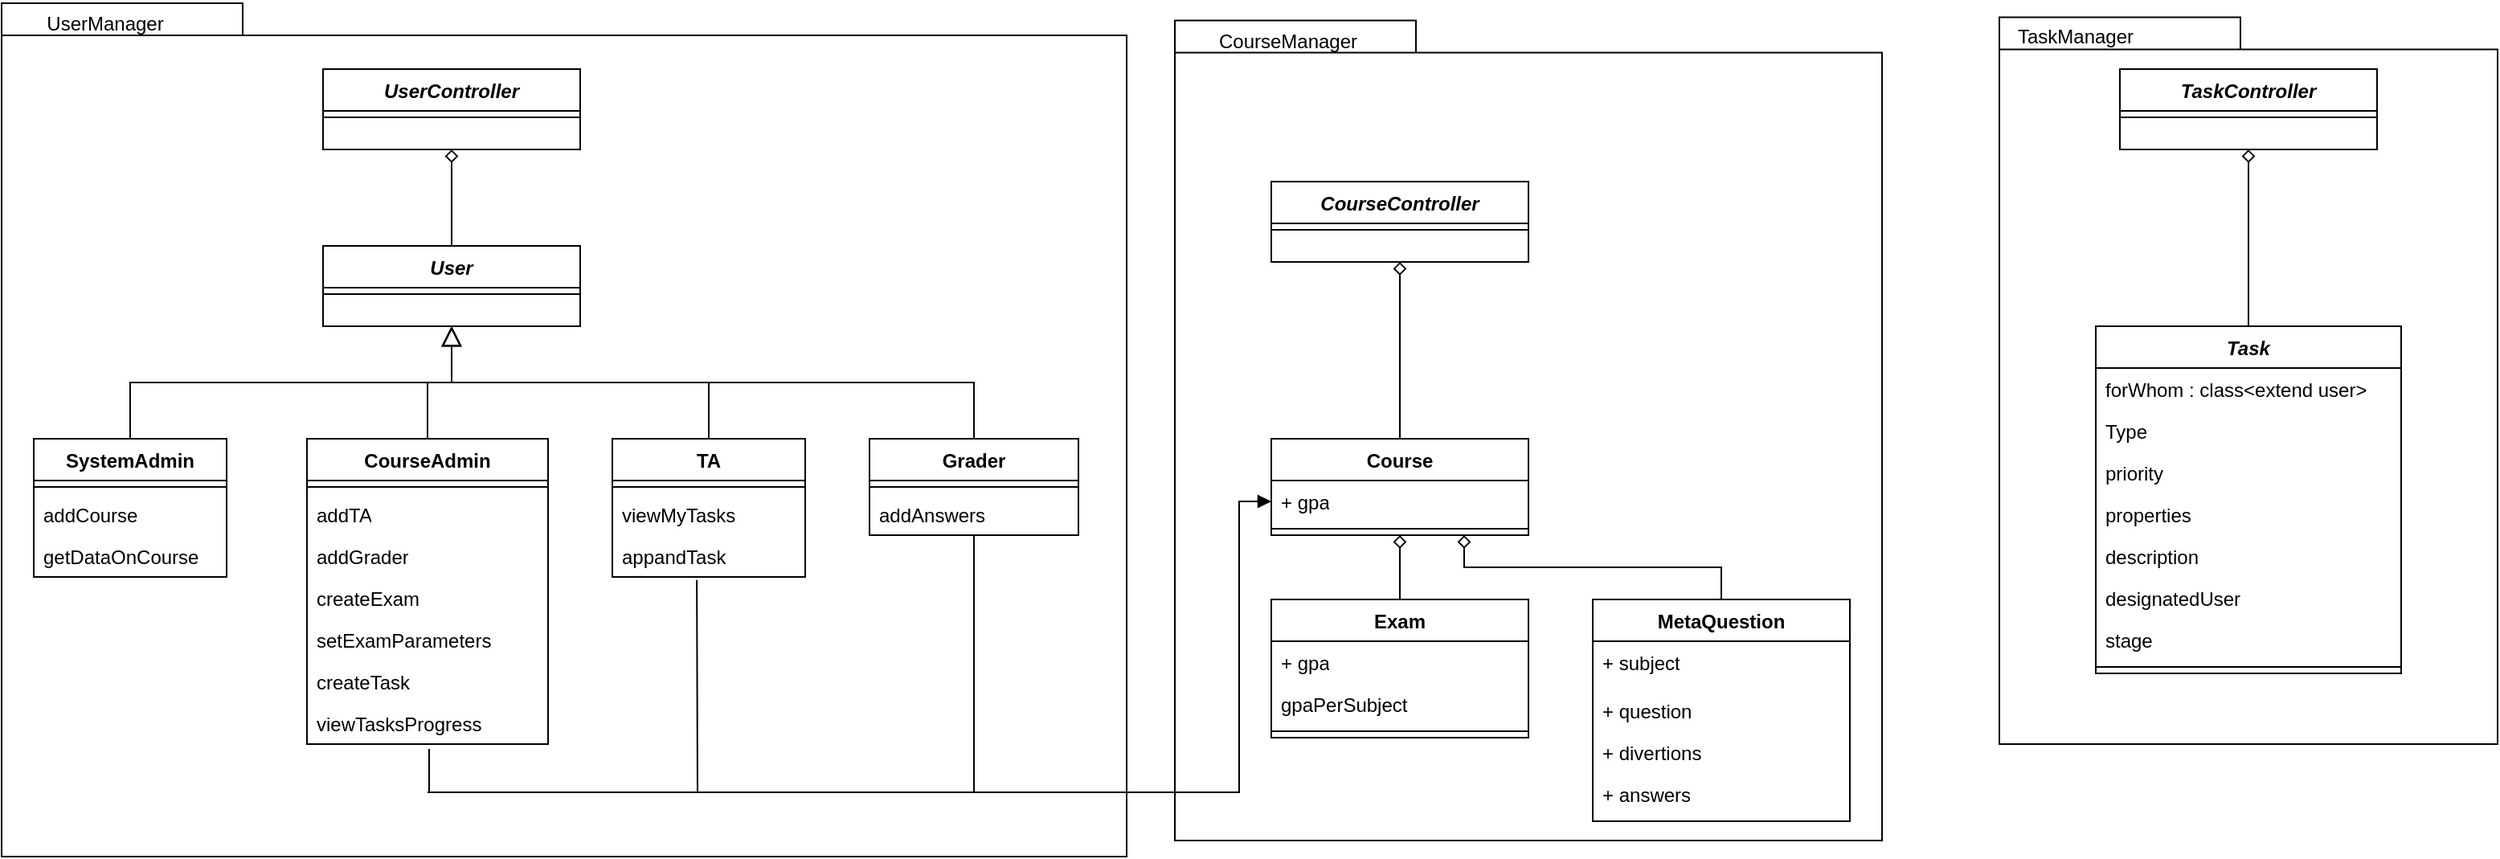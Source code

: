 <mxfile version="23.0.2" type="device" pages="2">
  <diagram id="C5RBs43oDa-KdzZeNtuy" name="Page-1">
    <mxGraphModel dx="1434" dy="844" grid="1" gridSize="10" guides="1" tooltips="1" connect="1" arrows="1" fold="1" page="1" pageScale="1" pageWidth="827" pageHeight="1169" math="0" shadow="0">
      <root>
        <object label="" id="WIyWlLk6GJQsqaUBKTNV-0">
          <mxCell />
        </object>
        <mxCell id="WIyWlLk6GJQsqaUBKTNV-1" parent="WIyWlLk6GJQsqaUBKTNV-0" />
        <mxCell id="y8KgEvvrJL2K4ze9Ujbw-13" value="" style="shape=folder;fontStyle=1;spacingTop=10;tabWidth=150;tabHeight=20;tabPosition=left;html=1;whiteSpace=wrap;" parent="WIyWlLk6GJQsqaUBKTNV-1" vertex="1">
          <mxGeometry x="1263" y="277.74" width="310" height="452.26" as="geometry" />
        </mxCell>
        <mxCell id="y8KgEvvrJL2K4ze9Ujbw-21" value="" style="shape=folder;fontStyle=1;spacingTop=10;tabWidth=150;tabHeight=20;tabPosition=left;html=1;whiteSpace=wrap;" parent="WIyWlLk6GJQsqaUBKTNV-1" vertex="1">
          <mxGeometry x="750" y="279.74" width="440" height="510.26" as="geometry" />
        </mxCell>
        <mxCell id="y8KgEvvrJL2K4ze9Ujbw-22" value="CourseManager" style="text;html=1;align=center;verticalAlign=middle;resizable=0;points=[];autosize=1;strokeColor=none;fillColor=none;" parent="WIyWlLk6GJQsqaUBKTNV-1" vertex="1">
          <mxGeometry x="764.999" y="277.74" width="110" height="30" as="geometry" />
        </mxCell>
        <mxCell id="y8KgEvvrJL2K4ze9Ujbw-14" value="TaskManager" style="text;html=1;align=center;verticalAlign=middle;resizable=0;points=[];autosize=1;strokeColor=none;fillColor=none;" parent="WIyWlLk6GJQsqaUBKTNV-1" vertex="1">
          <mxGeometry x="1259.999" y="274.74" width="100" height="30" as="geometry" />
        </mxCell>
        <mxCell id="y8KgEvvrJL2K4ze9Ujbw-9" value="" style="group" parent="WIyWlLk6GJQsqaUBKTNV-1" vertex="1" connectable="0">
          <mxGeometry x="20" y="267" width="700" height="533" as="geometry" />
        </mxCell>
        <mxCell id="y8KgEvvrJL2K4ze9Ujbw-6" value="" style="shape=folder;fontStyle=1;spacingTop=10;tabWidth=150;tabHeight=20;tabPosition=left;html=1;whiteSpace=wrap;" parent="y8KgEvvrJL2K4ze9Ujbw-9" vertex="1">
          <mxGeometry y="1.943" width="700" height="531.057" as="geometry" />
        </mxCell>
        <mxCell id="y8KgEvvrJL2K4ze9Ujbw-7" value="UserManager" style="text;html=1;align=center;verticalAlign=middle;resizable=0;points=[];autosize=1;strokeColor=none;fillColor=none;" parent="y8KgEvvrJL2K4ze9Ujbw-9" vertex="1">
          <mxGeometry x="14.189" width="100" height="30" as="geometry" />
        </mxCell>
        <mxCell id="zkfFHV4jXpPFQw0GAbJ--0" value="User" style="swimlane;fontStyle=3;align=center;verticalAlign=top;childLayout=stackLayout;horizontal=1;startSize=26;horizontalStack=0;resizeParent=1;resizeLast=0;collapsible=1;marginBottom=0;rounded=0;shadow=0;strokeWidth=1;" parent="WIyWlLk6GJQsqaUBKTNV-1" vertex="1">
          <mxGeometry x="220" y="420" width="160" height="50" as="geometry">
            <mxRectangle x="230" y="140" width="160" height="26" as="alternateBounds" />
          </mxGeometry>
        </mxCell>
        <mxCell id="zkfFHV4jXpPFQw0GAbJ--4" value="" style="line;html=1;strokeWidth=1;align=left;verticalAlign=middle;spacingTop=-1;spacingLeft=3;spacingRight=3;rotatable=0;labelPosition=right;points=[];portConstraint=eastwest;" parent="zkfFHV4jXpPFQw0GAbJ--0" vertex="1">
          <mxGeometry y="26" width="160" height="8" as="geometry" />
        </mxCell>
        <mxCell id="zkfFHV4jXpPFQw0GAbJ--6" value="TA" style="swimlane;fontStyle=1;align=center;verticalAlign=top;childLayout=stackLayout;horizontal=1;startSize=26;horizontalStack=0;resizeParent=1;resizeLast=0;collapsible=1;marginBottom=0;rounded=0;shadow=0;strokeWidth=1;" parent="WIyWlLk6GJQsqaUBKTNV-1" vertex="1">
          <mxGeometry x="400" y="540" width="120" height="86" as="geometry">
            <mxRectangle x="130" y="380" width="160" height="26" as="alternateBounds" />
          </mxGeometry>
        </mxCell>
        <mxCell id="zkfFHV4jXpPFQw0GAbJ--9" value="" style="line;html=1;strokeWidth=1;align=left;verticalAlign=middle;spacingTop=-1;spacingLeft=3;spacingRight=3;rotatable=0;labelPosition=right;points=[];portConstraint=eastwest;" parent="zkfFHV4jXpPFQw0GAbJ--6" vertex="1">
          <mxGeometry y="26" width="120" height="8" as="geometry" />
        </mxCell>
        <mxCell id="rghRbFZaMU8jZDqCkPVL-24" value="viewMyTasks" style="text;strokeColor=none;fillColor=none;align=left;verticalAlign=top;spacingLeft=4;spacingRight=4;overflow=hidden;rotatable=0;points=[[0,0.5],[1,0.5]];portConstraint=eastwest;whiteSpace=wrap;html=1;" parent="zkfFHV4jXpPFQw0GAbJ--6" vertex="1">
          <mxGeometry y="34" width="120" height="26" as="geometry" />
        </mxCell>
        <mxCell id="rghRbFZaMU8jZDqCkPVL-25" value="appandTask" style="text;strokeColor=none;fillColor=none;align=left;verticalAlign=top;spacingLeft=4;spacingRight=4;overflow=hidden;rotatable=0;points=[[0,0.5],[1,0.5]];portConstraint=eastwest;whiteSpace=wrap;html=1;" parent="zkfFHV4jXpPFQw0GAbJ--6" vertex="1">
          <mxGeometry y="60" width="120" height="26" as="geometry" />
        </mxCell>
        <mxCell id="zkfFHV4jXpPFQw0GAbJ--12" value="" style="endArrow=block;endSize=10;endFill=0;shadow=0;strokeWidth=1;rounded=0;edgeStyle=elbowEdgeStyle;elbow=vertical;" parent="WIyWlLk6GJQsqaUBKTNV-1" source="zkfFHV4jXpPFQw0GAbJ--6" target="zkfFHV4jXpPFQw0GAbJ--0" edge="1">
          <mxGeometry width="160" relative="1" as="geometry">
            <mxPoint x="200" y="503" as="sourcePoint" />
            <mxPoint x="200" y="503" as="targetPoint" />
          </mxGeometry>
        </mxCell>
        <mxCell id="zkfFHV4jXpPFQw0GAbJ--13" value="SystemAdmin" style="swimlane;fontStyle=1;align=center;verticalAlign=top;childLayout=stackLayout;horizontal=1;startSize=26;horizontalStack=0;resizeParent=1;resizeLast=0;collapsible=1;marginBottom=0;rounded=0;shadow=0;strokeWidth=1;" parent="WIyWlLk6GJQsqaUBKTNV-1" vertex="1">
          <mxGeometry x="40" y="540" width="120" height="86" as="geometry">
            <mxRectangle x="340" y="380" width="170" height="26" as="alternateBounds" />
          </mxGeometry>
        </mxCell>
        <mxCell id="zkfFHV4jXpPFQw0GAbJ--15" value="" style="line;html=1;strokeWidth=1;align=left;verticalAlign=middle;spacingTop=-1;spacingLeft=3;spacingRight=3;rotatable=0;labelPosition=right;points=[];portConstraint=eastwest;" parent="zkfFHV4jXpPFQw0GAbJ--13" vertex="1">
          <mxGeometry y="26" width="120" height="8" as="geometry" />
        </mxCell>
        <mxCell id="rghRbFZaMU8jZDqCkPVL-10" value="addCourse" style="text;strokeColor=none;fillColor=none;align=left;verticalAlign=top;spacingLeft=4;spacingRight=4;overflow=hidden;rotatable=0;points=[[0,0.5],[1,0.5]];portConstraint=eastwest;whiteSpace=wrap;html=1;" parent="zkfFHV4jXpPFQw0GAbJ--13" vertex="1">
          <mxGeometry y="34" width="120" height="26" as="geometry" />
        </mxCell>
        <mxCell id="rghRbFZaMU8jZDqCkPVL-22" value="getDataOnCourse" style="text;strokeColor=none;fillColor=none;align=left;verticalAlign=top;spacingLeft=4;spacingRight=4;overflow=hidden;rotatable=0;points=[[0,0.5],[1,0.5]];portConstraint=eastwest;whiteSpace=wrap;html=1;" parent="zkfFHV4jXpPFQw0GAbJ--13" vertex="1">
          <mxGeometry y="60" width="120" height="26" as="geometry" />
        </mxCell>
        <mxCell id="zkfFHV4jXpPFQw0GAbJ--16" value="" style="endArrow=block;endSize=10;endFill=0;shadow=0;strokeWidth=1;rounded=0;edgeStyle=elbowEdgeStyle;elbow=vertical;" parent="WIyWlLk6GJQsqaUBKTNV-1" source="zkfFHV4jXpPFQw0GAbJ--13" target="zkfFHV4jXpPFQw0GAbJ--0" edge="1">
          <mxGeometry width="160" relative="1" as="geometry">
            <mxPoint x="210" y="673" as="sourcePoint" />
            <mxPoint x="310" y="571" as="targetPoint" />
          </mxGeometry>
        </mxCell>
        <mxCell id="rghRbFZaMU8jZDqCkPVL-0" value="CourseAdmin" style="swimlane;fontStyle=1;align=center;verticalAlign=top;childLayout=stackLayout;horizontal=1;startSize=26;horizontalStack=0;resizeParent=1;resizeLast=0;collapsible=1;marginBottom=0;rounded=0;shadow=0;strokeWidth=1;" parent="WIyWlLk6GJQsqaUBKTNV-1" vertex="1">
          <mxGeometry x="210" y="540" width="150" height="190" as="geometry">
            <mxRectangle x="340" y="380" width="170" height="26" as="alternateBounds" />
          </mxGeometry>
        </mxCell>
        <mxCell id="rghRbFZaMU8jZDqCkPVL-1" value="" style="line;html=1;strokeWidth=1;align=left;verticalAlign=middle;spacingTop=-1;spacingLeft=3;spacingRight=3;rotatable=0;labelPosition=right;points=[];portConstraint=eastwest;" parent="rghRbFZaMU8jZDqCkPVL-0" vertex="1">
          <mxGeometry y="26" width="150" height="8" as="geometry" />
        </mxCell>
        <mxCell id="rghRbFZaMU8jZDqCkPVL-11" value="addTA" style="text;strokeColor=none;fillColor=none;align=left;verticalAlign=top;spacingLeft=4;spacingRight=4;overflow=hidden;rotatable=0;points=[[0,0.5],[1,0.5]];portConstraint=eastwest;whiteSpace=wrap;html=1;" parent="rghRbFZaMU8jZDqCkPVL-0" vertex="1">
          <mxGeometry y="34" width="150" height="26" as="geometry" />
        </mxCell>
        <mxCell id="rghRbFZaMU8jZDqCkPVL-13" value="addGrader" style="text;strokeColor=none;fillColor=none;align=left;verticalAlign=top;spacingLeft=4;spacingRight=4;overflow=hidden;rotatable=0;points=[[0,0.5],[1,0.5]];portConstraint=eastwest;whiteSpace=wrap;html=1;" parent="rghRbFZaMU8jZDqCkPVL-0" vertex="1">
          <mxGeometry y="60" width="150" height="26" as="geometry" />
        </mxCell>
        <mxCell id="rghRbFZaMU8jZDqCkPVL-14" value="createExam" style="text;strokeColor=none;fillColor=none;align=left;verticalAlign=top;spacingLeft=4;spacingRight=4;overflow=hidden;rotatable=0;points=[[0,0.5],[1,0.5]];portConstraint=eastwest;whiteSpace=wrap;html=1;" parent="rghRbFZaMU8jZDqCkPVL-0" vertex="1">
          <mxGeometry y="86" width="150" height="26" as="geometry" />
        </mxCell>
        <mxCell id="rghRbFZaMU8jZDqCkPVL-20" value="setExamParameters" style="text;strokeColor=none;fillColor=none;align=left;verticalAlign=top;spacingLeft=4;spacingRight=4;overflow=hidden;rotatable=0;points=[[0,0.5],[1,0.5]];portConstraint=eastwest;whiteSpace=wrap;html=1;" parent="rghRbFZaMU8jZDqCkPVL-0" vertex="1">
          <mxGeometry y="112" width="150" height="26" as="geometry" />
        </mxCell>
        <mxCell id="rghRbFZaMU8jZDqCkPVL-21" value="createTask" style="text;strokeColor=none;fillColor=none;align=left;verticalAlign=top;spacingLeft=4;spacingRight=4;overflow=hidden;rotatable=0;points=[[0,0.5],[1,0.5]];portConstraint=eastwest;whiteSpace=wrap;html=1;" parent="rghRbFZaMU8jZDqCkPVL-0" vertex="1">
          <mxGeometry y="138" width="150" height="26" as="geometry" />
        </mxCell>
        <mxCell id="rghRbFZaMU8jZDqCkPVL-47" value="viewTasksProgress" style="text;strokeColor=none;fillColor=none;align=left;verticalAlign=top;spacingLeft=4;spacingRight=4;overflow=hidden;rotatable=0;points=[[0,0.5],[1,0.5]];portConstraint=eastwest;whiteSpace=wrap;html=1;" parent="rghRbFZaMU8jZDqCkPVL-0" vertex="1">
          <mxGeometry y="164" width="150" height="26" as="geometry" />
        </mxCell>
        <mxCell id="y8KgEvvrJL2K4ze9Ujbw-11" style="edgeStyle=orthogonalEdgeStyle;rounded=0;orthogonalLoop=1;jettySize=auto;html=1;endArrow=none;endFill=0;" parent="WIyWlLk6GJQsqaUBKTNV-1" source="rghRbFZaMU8jZDqCkPVL-2" edge="1">
          <mxGeometry relative="1" as="geometry">
            <mxPoint x="625" y="760" as="targetPoint" />
          </mxGeometry>
        </mxCell>
        <mxCell id="rghRbFZaMU8jZDqCkPVL-2" value="Grader" style="swimlane;fontStyle=1;align=center;verticalAlign=top;childLayout=stackLayout;horizontal=1;startSize=26;horizontalStack=0;resizeParent=1;resizeLast=0;collapsible=1;marginBottom=0;rounded=0;shadow=0;strokeWidth=1;" parent="WIyWlLk6GJQsqaUBKTNV-1" vertex="1">
          <mxGeometry x="560" y="540" width="130" height="60" as="geometry">
            <mxRectangle x="130" y="380" width="160" height="26" as="alternateBounds" />
          </mxGeometry>
        </mxCell>
        <mxCell id="rghRbFZaMU8jZDqCkPVL-3" value="" style="line;html=1;strokeWidth=1;align=left;verticalAlign=middle;spacingTop=-1;spacingLeft=3;spacingRight=3;rotatable=0;labelPosition=right;points=[];portConstraint=eastwest;" parent="rghRbFZaMU8jZDqCkPVL-2" vertex="1">
          <mxGeometry y="26" width="130" height="8" as="geometry" />
        </mxCell>
        <mxCell id="rghRbFZaMU8jZDqCkPVL-26" value="addAnswers" style="text;strokeColor=none;fillColor=none;align=left;verticalAlign=top;spacingLeft=4;spacingRight=4;overflow=hidden;rotatable=0;points=[[0,0.5],[1,0.5]];portConstraint=eastwest;whiteSpace=wrap;html=1;" parent="rghRbFZaMU8jZDqCkPVL-2" vertex="1">
          <mxGeometry y="34" width="130" height="26" as="geometry" />
        </mxCell>
        <mxCell id="rghRbFZaMU8jZDqCkPVL-4" value="" style="endArrow=block;endSize=10;endFill=0;shadow=0;strokeWidth=1;rounded=0;edgeStyle=elbowEdgeStyle;elbow=vertical;exitX=0.5;exitY=0;exitDx=0;exitDy=0;" parent="WIyWlLk6GJQsqaUBKTNV-1" source="rghRbFZaMU8jZDqCkPVL-2" edge="1">
          <mxGeometry width="160" relative="1" as="geometry">
            <mxPoint x="460" y="540" as="sourcePoint" />
            <mxPoint x="300" y="470" as="targetPoint" />
          </mxGeometry>
        </mxCell>
        <mxCell id="rghRbFZaMU8jZDqCkPVL-5" value="" style="endArrow=block;endSize=10;endFill=0;shadow=0;strokeWidth=1;rounded=0;edgeStyle=elbowEdgeStyle;elbow=vertical;exitX=0.5;exitY=0;exitDx=0;exitDy=0;" parent="WIyWlLk6GJQsqaUBKTNV-1" source="rghRbFZaMU8jZDqCkPVL-0" edge="1">
          <mxGeometry width="160" relative="1" as="geometry">
            <mxPoint x="635" y="550" as="sourcePoint" />
            <mxPoint x="300" y="470" as="targetPoint" />
          </mxGeometry>
        </mxCell>
        <mxCell id="rghRbFZaMU8jZDqCkPVL-16" value="Course" style="swimlane;fontStyle=1;align=center;verticalAlign=top;childLayout=stackLayout;horizontal=1;startSize=26;horizontalStack=0;resizeParent=1;resizeParentMax=0;resizeLast=0;collapsible=1;marginBottom=0;whiteSpace=wrap;html=1;" parent="WIyWlLk6GJQsqaUBKTNV-1" vertex="1">
          <mxGeometry x="810" y="540" width="160" height="60" as="geometry" />
        </mxCell>
        <mxCell id="rghRbFZaMU8jZDqCkPVL-23" value="+ gpa" style="text;strokeColor=none;fillColor=none;align=left;verticalAlign=top;spacingLeft=4;spacingRight=4;overflow=hidden;rotatable=0;points=[[0,0.5],[1,0.5]];portConstraint=eastwest;whiteSpace=wrap;html=1;" parent="rghRbFZaMU8jZDqCkPVL-16" vertex="1">
          <mxGeometry y="26" width="160" height="26" as="geometry" />
        </mxCell>
        <mxCell id="rghRbFZaMU8jZDqCkPVL-18" value="" style="line;strokeWidth=1;fillColor=none;align=left;verticalAlign=middle;spacingTop=-1;spacingLeft=3;spacingRight=3;rotatable=0;labelPosition=right;points=[];portConstraint=eastwest;strokeColor=inherit;" parent="rghRbFZaMU8jZDqCkPVL-16" vertex="1">
          <mxGeometry y="52" width="160" height="8" as="geometry" />
        </mxCell>
        <mxCell id="rghRbFZaMU8jZDqCkPVL-28" value="" style="endArrow=block;html=1;rounded=0;exitX=0.5;exitY=1.115;exitDx=0;exitDy=0;exitPerimeter=0;endFill=1;entryX=0;entryY=0.5;entryDx=0;entryDy=0;" parent="WIyWlLk6GJQsqaUBKTNV-1" target="rghRbFZaMU8jZDqCkPVL-23" edge="1">
          <mxGeometry width="50" height="50" relative="1" as="geometry">
            <mxPoint x="286" y="732.99" as="sourcePoint" />
            <mxPoint x="861" y="330" as="targetPoint" />
            <Array as="points">
              <mxPoint x="286" y="760" />
              <mxPoint x="790" y="760" />
              <mxPoint x="790" y="579" />
            </Array>
          </mxGeometry>
        </mxCell>
        <mxCell id="rghRbFZaMU8jZDqCkPVL-29" value="Exam" style="swimlane;fontStyle=1;align=center;verticalAlign=top;childLayout=stackLayout;horizontal=1;startSize=26;horizontalStack=0;resizeParent=1;resizeParentMax=0;resizeLast=0;collapsible=1;marginBottom=0;whiteSpace=wrap;html=1;" parent="WIyWlLk6GJQsqaUBKTNV-1" vertex="1">
          <mxGeometry x="810" y="640" width="160" height="86" as="geometry" />
        </mxCell>
        <mxCell id="rghRbFZaMU8jZDqCkPVL-30" value="+ gpa" style="text;strokeColor=none;fillColor=none;align=left;verticalAlign=top;spacingLeft=4;spacingRight=4;overflow=hidden;rotatable=0;points=[[0,0.5],[1,0.5]];portConstraint=eastwest;whiteSpace=wrap;html=1;" parent="rghRbFZaMU8jZDqCkPVL-29" vertex="1">
          <mxGeometry y="26" width="160" height="26" as="geometry" />
        </mxCell>
        <mxCell id="rghRbFZaMU8jZDqCkPVL-48" value="gpaPerSubject" style="text;strokeColor=none;fillColor=none;align=left;verticalAlign=top;spacingLeft=4;spacingRight=4;overflow=hidden;rotatable=0;points=[[0,0.5],[1,0.5]];portConstraint=eastwest;whiteSpace=wrap;html=1;" parent="rghRbFZaMU8jZDqCkPVL-29" vertex="1">
          <mxGeometry y="52" width="160" height="26" as="geometry" />
        </mxCell>
        <mxCell id="rghRbFZaMU8jZDqCkPVL-31" value="" style="line;strokeWidth=1;fillColor=none;align=left;verticalAlign=middle;spacingTop=-1;spacingLeft=3;spacingRight=3;rotatable=0;labelPosition=right;points=[];portConstraint=eastwest;strokeColor=inherit;" parent="rghRbFZaMU8jZDqCkPVL-29" vertex="1">
          <mxGeometry y="78" width="160" height="8" as="geometry" />
        </mxCell>
        <mxCell id="rghRbFZaMU8jZDqCkPVL-35" value="" style="endArrow=diamond;html=1;rounded=0;entryX=0.5;entryY=1;entryDx=0;entryDy=0;endFill=0;exitX=0.5;exitY=0;exitDx=0;exitDy=0;" parent="WIyWlLk6GJQsqaUBKTNV-1" source="rghRbFZaMU8jZDqCkPVL-29" target="rghRbFZaMU8jZDqCkPVL-16" edge="1">
          <mxGeometry width="50" height="50" relative="1" as="geometry">
            <mxPoint x="120" y="830" as="sourcePoint" />
            <mxPoint x="400" y="690" as="targetPoint" />
          </mxGeometry>
        </mxCell>
        <mxCell id="rghRbFZaMU8jZDqCkPVL-36" value="Task" style="swimlane;fontStyle=3;align=center;verticalAlign=top;childLayout=stackLayout;horizontal=1;startSize=26;horizontalStack=0;resizeParent=1;resizeLast=0;collapsible=1;marginBottom=0;rounded=0;shadow=0;strokeWidth=1;" parent="WIyWlLk6GJQsqaUBKTNV-1" vertex="1">
          <mxGeometry x="1323" y="470" width="190" height="216" as="geometry">
            <mxRectangle x="230" y="140" width="160" height="26" as="alternateBounds" />
          </mxGeometry>
        </mxCell>
        <mxCell id="rghRbFZaMU8jZDqCkPVL-40" value="forWhom : class&amp;lt;extend user&amp;gt;" style="text;strokeColor=none;fillColor=none;align=left;verticalAlign=top;spacingLeft=4;spacingRight=4;overflow=hidden;rotatable=0;points=[[0,0.5],[1,0.5]];portConstraint=eastwest;whiteSpace=wrap;html=1;" parent="rghRbFZaMU8jZDqCkPVL-36" vertex="1">
          <mxGeometry y="26" width="190" height="26" as="geometry" />
        </mxCell>
        <mxCell id="rghRbFZaMU8jZDqCkPVL-41" value="Type" style="text;strokeColor=none;fillColor=none;align=left;verticalAlign=top;spacingLeft=4;spacingRight=4;overflow=hidden;rotatable=0;points=[[0,0.5],[1,0.5]];portConstraint=eastwest;whiteSpace=wrap;html=1;" parent="rghRbFZaMU8jZDqCkPVL-36" vertex="1">
          <mxGeometry y="52" width="190" height="26" as="geometry" />
        </mxCell>
        <mxCell id="rghRbFZaMU8jZDqCkPVL-42" value="priority" style="text;strokeColor=none;fillColor=none;align=left;verticalAlign=top;spacingLeft=4;spacingRight=4;overflow=hidden;rotatable=0;points=[[0,0.5],[1,0.5]];portConstraint=eastwest;whiteSpace=wrap;html=1;" parent="rghRbFZaMU8jZDqCkPVL-36" vertex="1">
          <mxGeometry y="78" width="190" height="26" as="geometry" />
        </mxCell>
        <mxCell id="rghRbFZaMU8jZDqCkPVL-43" value="properties" style="text;strokeColor=none;fillColor=none;align=left;verticalAlign=top;spacingLeft=4;spacingRight=4;overflow=hidden;rotatable=0;points=[[0,0.5],[1,0.5]];portConstraint=eastwest;whiteSpace=wrap;html=1;" parent="rghRbFZaMU8jZDqCkPVL-36" vertex="1">
          <mxGeometry y="104" width="190" height="26" as="geometry" />
        </mxCell>
        <mxCell id="rghRbFZaMU8jZDqCkPVL-44" value="description" style="text;strokeColor=none;fillColor=none;align=left;verticalAlign=top;spacingLeft=4;spacingRight=4;overflow=hidden;rotatable=0;points=[[0,0.5],[1,0.5]];portConstraint=eastwest;whiteSpace=wrap;html=1;" parent="rghRbFZaMU8jZDqCkPVL-36" vertex="1">
          <mxGeometry y="130" width="190" height="26" as="geometry" />
        </mxCell>
        <mxCell id="rghRbFZaMU8jZDqCkPVL-45" value="designatedUser" style="text;strokeColor=none;fillColor=none;align=left;verticalAlign=top;spacingLeft=4;spacingRight=4;overflow=hidden;rotatable=0;points=[[0,0.5],[1,0.5]];portConstraint=eastwest;whiteSpace=wrap;html=1;" parent="rghRbFZaMU8jZDqCkPVL-36" vertex="1">
          <mxGeometry y="156" width="190" height="26" as="geometry" />
        </mxCell>
        <mxCell id="rghRbFZaMU8jZDqCkPVL-46" value="stage" style="text;strokeColor=none;fillColor=none;align=left;verticalAlign=top;spacingLeft=4;spacingRight=4;overflow=hidden;rotatable=0;points=[[0,0.5],[1,0.5]];portConstraint=eastwest;whiteSpace=wrap;html=1;" parent="rghRbFZaMU8jZDqCkPVL-36" vertex="1">
          <mxGeometry y="182" width="190" height="26" as="geometry" />
        </mxCell>
        <mxCell id="rghRbFZaMU8jZDqCkPVL-37" value="" style="line;html=1;strokeWidth=1;align=left;verticalAlign=middle;spacingTop=-1;spacingLeft=3;spacingRight=3;rotatable=0;labelPosition=right;points=[];portConstraint=eastwest;" parent="rghRbFZaMU8jZDqCkPVL-36" vertex="1">
          <mxGeometry y="208" width="190" height="8" as="geometry" />
        </mxCell>
        <mxCell id="rghRbFZaMU8jZDqCkPVL-50" value="" style="endArrow=none;html=1;rounded=0;exitX=0.438;exitY=1.071;exitDx=0;exitDy=0;exitPerimeter=0;endFill=0;" parent="WIyWlLk6GJQsqaUBKTNV-1" source="rghRbFZaMU8jZDqCkPVL-25" edge="1">
          <mxGeometry width="50" height="50" relative="1" as="geometry">
            <mxPoint x="106" y="638" as="sourcePoint" />
            <mxPoint x="285" y="760" as="targetPoint" />
            <Array as="points">
              <mxPoint x="453" y="760" />
              <mxPoint x="285" y="760" />
            </Array>
          </mxGeometry>
        </mxCell>
        <mxCell id="y8KgEvvrJL2K4ze9Ujbw-0" value="UserController" style="swimlane;fontStyle=3;align=center;verticalAlign=top;childLayout=stackLayout;horizontal=1;startSize=26;horizontalStack=0;resizeParent=1;resizeLast=0;collapsible=1;marginBottom=0;rounded=0;shadow=0;strokeWidth=1;" parent="WIyWlLk6GJQsqaUBKTNV-1" vertex="1">
          <mxGeometry x="220" y="310" width="160" height="50" as="geometry">
            <mxRectangle x="230" y="140" width="160" height="26" as="alternateBounds" />
          </mxGeometry>
        </mxCell>
        <mxCell id="y8KgEvvrJL2K4ze9Ujbw-1" value="" style="line;html=1;strokeWidth=1;align=left;verticalAlign=middle;spacingTop=-1;spacingLeft=3;spacingRight=3;rotatable=0;labelPosition=right;points=[];portConstraint=eastwest;" parent="y8KgEvvrJL2K4ze9Ujbw-0" vertex="1">
          <mxGeometry y="26" width="160" height="8" as="geometry" />
        </mxCell>
        <mxCell id="y8KgEvvrJL2K4ze9Ujbw-2" value="" style="endArrow=diamond;html=1;rounded=0;endFill=0;exitX=0.5;exitY=0;exitDx=0;exitDy=0;entryX=0.5;entryY=1;entryDx=0;entryDy=0;" parent="WIyWlLk6GJQsqaUBKTNV-1" source="zkfFHV4jXpPFQw0GAbJ--0" target="y8KgEvvrJL2K4ze9Ujbw-0" edge="1">
          <mxGeometry width="50" height="50" relative="1" as="geometry">
            <mxPoint x="439.5" y="400" as="sourcePoint" />
            <mxPoint x="440" y="360" as="targetPoint" />
            <Array as="points" />
          </mxGeometry>
        </mxCell>
        <mxCell id="y8KgEvvrJL2K4ze9Ujbw-3" value="TaskController" style="swimlane;fontStyle=3;align=center;verticalAlign=top;childLayout=stackLayout;horizontal=1;startSize=26;horizontalStack=0;resizeParent=1;resizeLast=0;collapsible=1;marginBottom=0;rounded=0;shadow=0;strokeWidth=1;" parent="WIyWlLk6GJQsqaUBKTNV-1" vertex="1">
          <mxGeometry x="1338" y="310" width="160" height="50" as="geometry">
            <mxRectangle x="230" y="140" width="160" height="26" as="alternateBounds" />
          </mxGeometry>
        </mxCell>
        <mxCell id="y8KgEvvrJL2K4ze9Ujbw-4" value="" style="line;html=1;strokeWidth=1;align=left;verticalAlign=middle;spacingTop=-1;spacingLeft=3;spacingRight=3;rotatable=0;labelPosition=right;points=[];portConstraint=eastwest;" parent="y8KgEvvrJL2K4ze9Ujbw-3" vertex="1">
          <mxGeometry y="26" width="160" height="8" as="geometry" />
        </mxCell>
        <mxCell id="y8KgEvvrJL2K4ze9Ujbw-5" value="" style="endArrow=diamond;html=1;rounded=0;endFill=0;exitX=0.5;exitY=0;exitDx=0;exitDy=0;entryX=0.5;entryY=1;entryDx=0;entryDy=0;" parent="WIyWlLk6GJQsqaUBKTNV-1" source="rghRbFZaMU8jZDqCkPVL-36" target="y8KgEvvrJL2K4ze9Ujbw-3" edge="1">
          <mxGeometry width="50" height="50" relative="1" as="geometry">
            <mxPoint x="678" y="430" as="sourcePoint" />
            <mxPoint x="678" y="370" as="targetPoint" />
            <Array as="points" />
          </mxGeometry>
        </mxCell>
        <mxCell id="y8KgEvvrJL2K4ze9Ujbw-18" value="CourseController" style="swimlane;fontStyle=3;align=center;verticalAlign=top;childLayout=stackLayout;horizontal=1;startSize=26;horizontalStack=0;resizeParent=1;resizeLast=0;collapsible=1;marginBottom=0;rounded=0;shadow=0;strokeWidth=1;" parent="WIyWlLk6GJQsqaUBKTNV-1" vertex="1">
          <mxGeometry x="810" y="380" width="160" height="50" as="geometry">
            <mxRectangle x="230" y="140" width="160" height="26" as="alternateBounds" />
          </mxGeometry>
        </mxCell>
        <mxCell id="y8KgEvvrJL2K4ze9Ujbw-19" value="" style="line;html=1;strokeWidth=1;align=left;verticalAlign=middle;spacingTop=-1;spacingLeft=3;spacingRight=3;rotatable=0;labelPosition=right;points=[];portConstraint=eastwest;" parent="y8KgEvvrJL2K4ze9Ujbw-18" vertex="1">
          <mxGeometry y="26" width="160" height="8" as="geometry" />
        </mxCell>
        <mxCell id="y8KgEvvrJL2K4ze9Ujbw-20" value="" style="endArrow=diamond;html=1;rounded=0;endFill=0;exitX=0.5;exitY=0;exitDx=0;exitDy=0;entryX=0.5;entryY=1;entryDx=0;entryDy=0;" parent="WIyWlLk6GJQsqaUBKTNV-1" source="rghRbFZaMU8jZDqCkPVL-16" target="y8KgEvvrJL2K4ze9Ujbw-18" edge="1">
          <mxGeometry width="50" height="50" relative="1" as="geometry">
            <mxPoint x="310" y="430" as="sourcePoint" />
            <mxPoint x="310" y="370" as="targetPoint" />
            <Array as="points" />
          </mxGeometry>
        </mxCell>
        <mxCell id="JpTm2f6mswvqWbBpfeGK-0" value="MetaQuestion" style="swimlane;fontStyle=1;align=center;verticalAlign=top;childLayout=stackLayout;horizontal=1;startSize=26;horizontalStack=0;resizeParent=1;resizeParentMax=0;resizeLast=0;collapsible=1;marginBottom=0;whiteSpace=wrap;html=1;" parent="WIyWlLk6GJQsqaUBKTNV-1" vertex="1">
          <mxGeometry x="1010" y="640" width="160" height="138" as="geometry" />
        </mxCell>
        <mxCell id="rtGBDE9JeC68KMqepNz9-3" value="+ subject" style="text;strokeColor=none;fillColor=none;align=left;verticalAlign=top;spacingLeft=4;spacingRight=4;overflow=hidden;rotatable=0;points=[[0,0.5],[1,0.5]];portConstraint=eastwest;whiteSpace=wrap;html=1;" vertex="1" parent="JpTm2f6mswvqWbBpfeGK-0">
          <mxGeometry y="26" width="160" height="30" as="geometry" />
        </mxCell>
        <mxCell id="rtGBDE9JeC68KMqepNz9-0" value="+ question" style="text;strokeColor=none;fillColor=none;align=left;verticalAlign=top;spacingLeft=4;spacingRight=4;overflow=hidden;rotatable=0;points=[[0,0.5],[1,0.5]];portConstraint=eastwest;whiteSpace=wrap;html=1;" vertex="1" parent="JpTm2f6mswvqWbBpfeGK-0">
          <mxGeometry y="56" width="160" height="26" as="geometry" />
        </mxCell>
        <mxCell id="rtGBDE9JeC68KMqepNz9-1" value="+ divertions" style="text;strokeColor=none;fillColor=none;align=left;verticalAlign=top;spacingLeft=4;spacingRight=4;overflow=hidden;rotatable=0;points=[[0,0.5],[1,0.5]];portConstraint=eastwest;whiteSpace=wrap;html=1;" vertex="1" parent="JpTm2f6mswvqWbBpfeGK-0">
          <mxGeometry y="82" width="160" height="26" as="geometry" />
        </mxCell>
        <mxCell id="rtGBDE9JeC68KMqepNz9-2" value="+ answers" style="text;strokeColor=none;fillColor=none;align=left;verticalAlign=top;spacingLeft=4;spacingRight=4;overflow=hidden;rotatable=0;points=[[0,0.5],[1,0.5]];portConstraint=eastwest;whiteSpace=wrap;html=1;" vertex="1" parent="JpTm2f6mswvqWbBpfeGK-0">
          <mxGeometry y="108" width="160" height="30" as="geometry" />
        </mxCell>
        <mxCell id="JpTm2f6mswvqWbBpfeGK-4" value="" style="endArrow=diamond;html=1;rounded=0;entryX=0.75;entryY=1;entryDx=0;entryDy=0;endFill=0;exitX=0.5;exitY=0;exitDx=0;exitDy=0;" parent="WIyWlLk6GJQsqaUBKTNV-1" source="JpTm2f6mswvqWbBpfeGK-0" target="rghRbFZaMU8jZDqCkPVL-16" edge="1">
          <mxGeometry width="50" height="50" relative="1" as="geometry">
            <mxPoint x="900" y="650" as="sourcePoint" />
            <mxPoint x="900" y="610" as="targetPoint" />
            <Array as="points">
              <mxPoint x="1090" y="620" />
              <mxPoint x="930" y="620" />
            </Array>
          </mxGeometry>
        </mxCell>
      </root>
    </mxGraphModel>
  </diagram>
  <diagram id="u6JawC5-Pk0rphpBUUmu" name="Page-2">
    <mxGraphModel dx="1434" dy="844" grid="1" gridSize="10" guides="1" tooltips="1" connect="1" arrows="1" fold="1" page="1" pageScale="1" pageWidth="850" pageHeight="1100" math="0" shadow="0">
      <root>
        <mxCell id="0" />
        <mxCell id="1" parent="0" />
        <mxCell id="tWOU9DYvLkLiALHv-IY9-1" value="Home Page" style="swimlane;whiteSpace=wrap;html=1;" vertex="1" parent="1">
          <mxGeometry x="550" y="10" width="200" height="200" as="geometry" />
        </mxCell>
        <mxCell id="tWOU9DYvLkLiALHv-IY9-2" value="Login &amp;amp; Signup" style="swimlane;whiteSpace=wrap;html=1;" vertex="1" parent="1">
          <mxGeometry x="310" y="10" width="200" height="200" as="geometry" />
        </mxCell>
        <mxCell id="tWOU9DYvLkLiALHv-IY9-11" value="Choose course (after login)" style="text;html=1;strokeColor=none;fillColor=none;align=center;verticalAlign=middle;whiteSpace=wrap;rounded=0;" vertex="1" parent="tWOU9DYvLkLiALHv-IY9-2">
          <mxGeometry x="-3" y="30" width="180" height="30" as="geometry" />
        </mxCell>
        <mxCell id="tWOU9DYvLkLiALHv-IY9-3" value="My Tasks" style="swimlane;whiteSpace=wrap;html=1;" vertex="1" parent="1">
          <mxGeometry x="70" y="10" width="200" height="200" as="geometry" />
        </mxCell>
        <mxCell id="tWOU9DYvLkLiALHv-IY9-5" value="Course Page" style="swimlane;whiteSpace=wrap;html=1;" vertex="1" parent="1">
          <mxGeometry x="70" y="240" width="200" height="200" as="geometry" />
        </mxCell>
        <mxCell id="tWOU9DYvLkLiALHv-IY9-9" value="Create Exam" style="text;html=1;strokeColor=none;fillColor=none;align=center;verticalAlign=middle;whiteSpace=wrap;rounded=0;" vertex="1" parent="tWOU9DYvLkLiALHv-IY9-5">
          <mxGeometry x="-40" y="30" width="180" height="30" as="geometry" />
        </mxCell>
        <mxCell id="tWOU9DYvLkLiALHv-IY9-10" value="Create Question" style="text;html=1;strokeColor=none;fillColor=none;align=center;verticalAlign=middle;whiteSpace=wrap;rounded=0;" vertex="1" parent="tWOU9DYvLkLiALHv-IY9-5">
          <mxGeometry x="-31" y="60" width="180" height="30" as="geometry" />
        </mxCell>
        <mxCell id="tWOU9DYvLkLiALHv-IY9-6" value="Past Exams" style="swimlane;whiteSpace=wrap;html=1;" vertex="1" parent="1">
          <mxGeometry x="310" y="240" width="200" height="200" as="geometry" />
        </mxCell>
        <mxCell id="tWOU9DYvLkLiALHv-IY9-7" value="All Questions" style="swimlane;whiteSpace=wrap;html=1;" vertex="1" parent="1">
          <mxGeometry x="550" y="240" width="200" height="200" as="geometry" />
        </mxCell>
        <mxCell id="tWOU9DYvLkLiALHv-IY9-12" value="Add personel" style="text;html=1;strokeColor=none;fillColor=none;align=center;verticalAlign=middle;whiteSpace=wrap;rounded=0;" vertex="1" parent="1">
          <mxGeometry x="32" y="332" width="180" height="30" as="geometry" />
        </mxCell>
        <mxCell id="tWOU9DYvLkLiALHv-IY9-13" value="System Admin" style="swimlane;whiteSpace=wrap;html=1;" vertex="1" parent="1">
          <mxGeometry x="310" y="470" width="200" height="200" as="geometry" />
        </mxCell>
      </root>
    </mxGraphModel>
  </diagram>
</mxfile>

